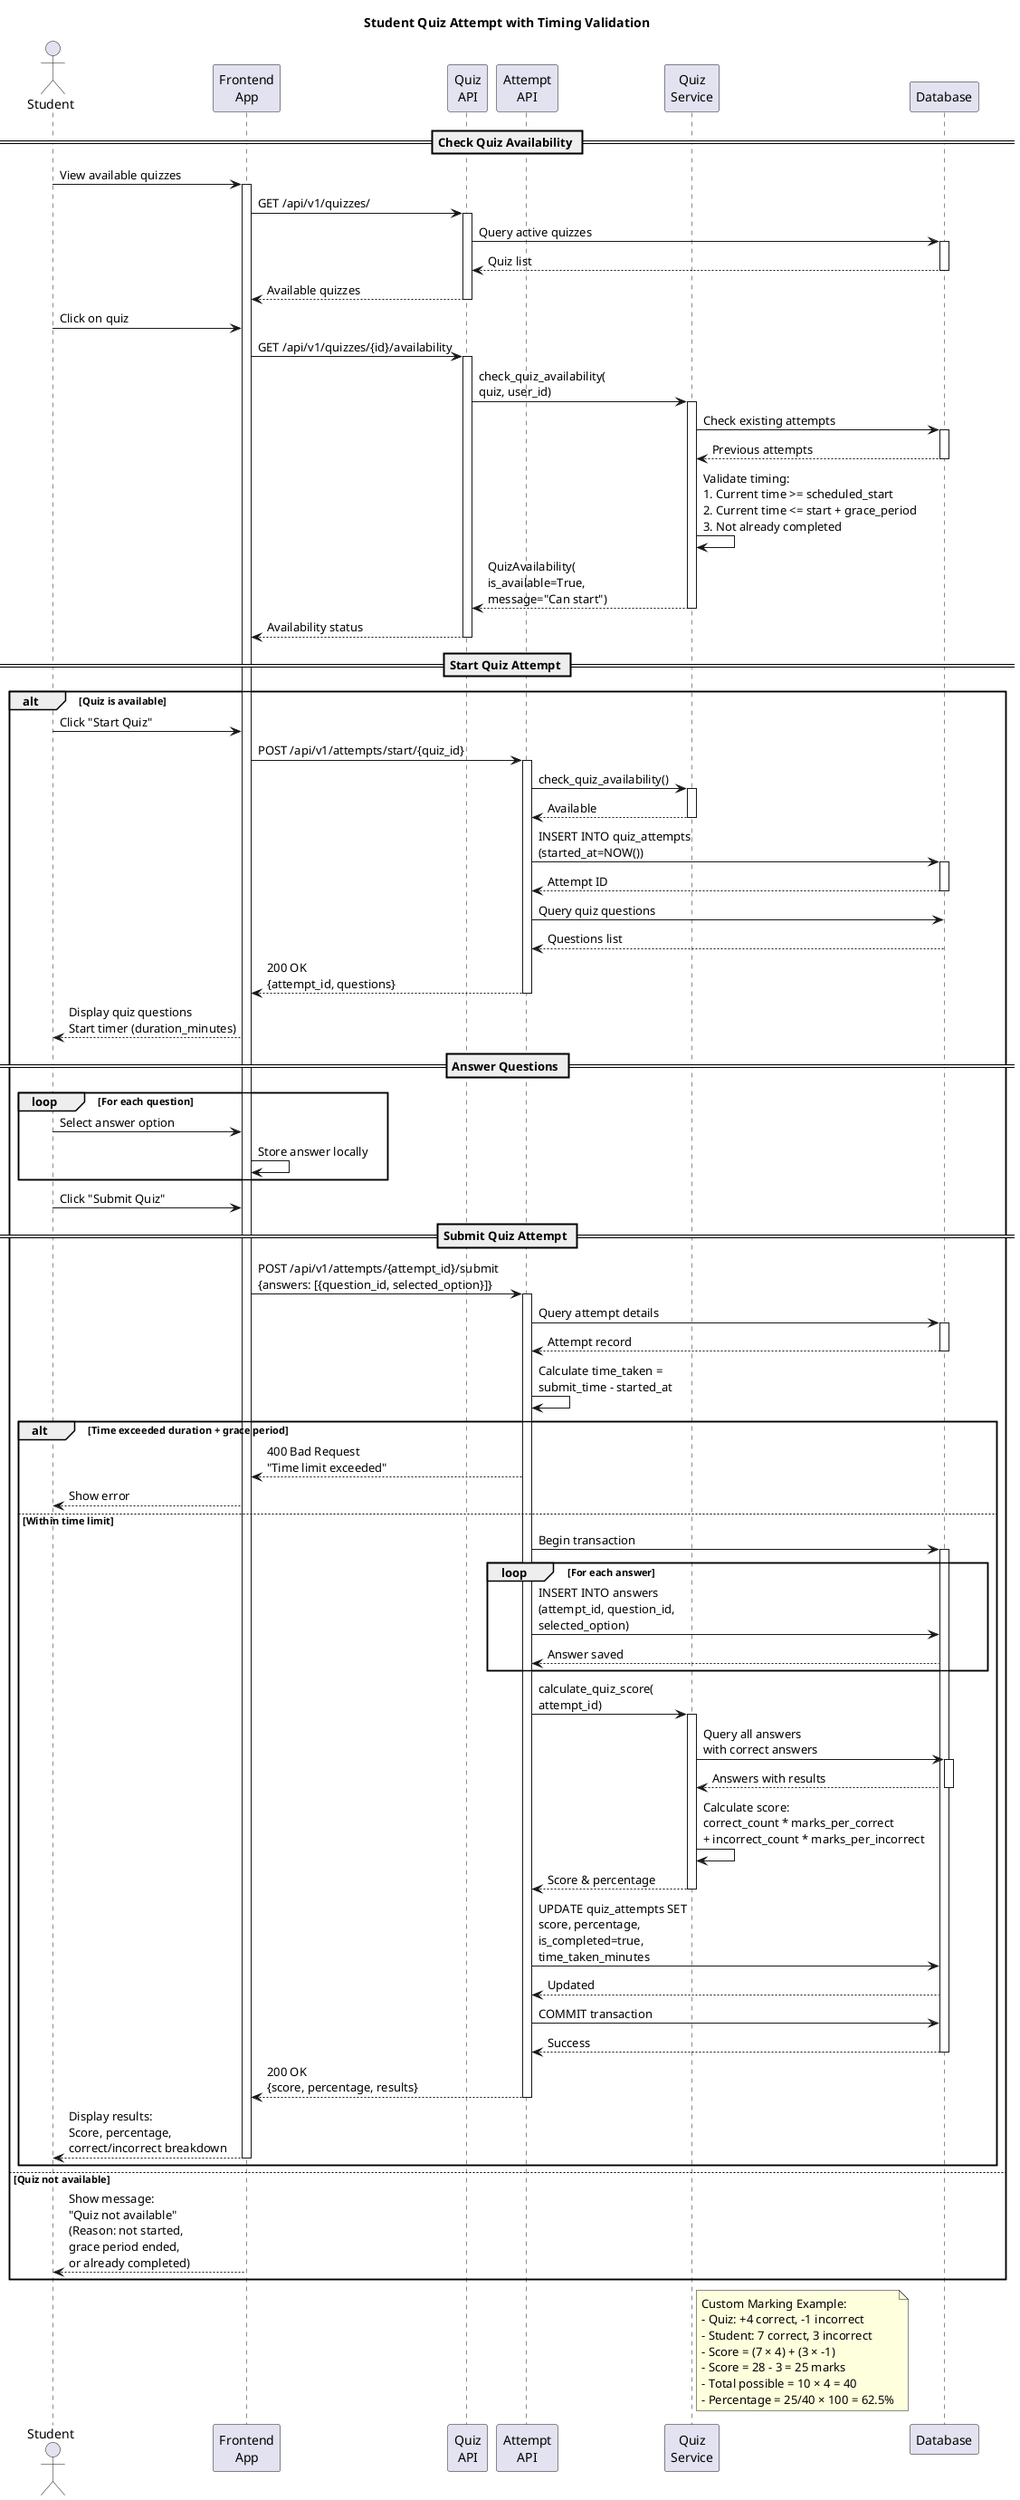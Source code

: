 @startuml Quiz Attempt Sequence

title Student Quiz Attempt with Timing Validation

actor Student
participant "Frontend\nApp" as Frontend
participant "Quiz\nAPI" as QuizAPI
participant "Attempt\nAPI" as AttemptAPI
participant "Quiz\nService" as QuizService
participant "Database" as DB

== Check Quiz Availability ==
Student -> Frontend: View available quizzes
activate Frontend

Frontend -> QuizAPI: GET /api/v1/quizzes/
activate QuizAPI
QuizAPI -> DB: Query active quizzes
activate DB
DB --> QuizAPI: Quiz list
deactivate DB
QuizAPI --> Frontend: Available quizzes
deactivate QuizAPI

Student -> Frontend: Click on quiz
Frontend -> QuizAPI: GET /api/v1/quizzes/{id}/availability
activate QuizAPI

QuizAPI -> QuizService: check_quiz_availability(\nquiz, user_id)
activate QuizService

QuizService -> DB: Check existing attempts
activate DB
DB --> QuizService: Previous attempts
deactivate DB

QuizService -> QuizService: Validate timing:\n1. Current time >= scheduled_start\n2. Current time <= start + grace_period\n3. Not already completed

QuizService --> QuizAPI: QuizAvailability(\nis_available=True,\nmessage="Can start")
deactivate QuizService

QuizAPI --> Frontend: Availability status
deactivate QuizAPI

== Start Quiz Attempt ==
alt Quiz is available
    Student -> Frontend: Click "Start Quiz"
    
    Frontend -> AttemptAPI: POST /api/v1/attempts/start/{quiz_id}
    activate AttemptAPI
    
    AttemptAPI -> QuizService: check_quiz_availability()
    activate QuizService
    QuizService --> AttemptAPI: Available
    deactivate QuizService
    
    AttemptAPI -> DB: INSERT INTO quiz_attempts\n(started_at=NOW())
    activate DB
    DB --> AttemptAPI: Attempt ID
    deactivate DB
    
    AttemptAPI -> DB: Query quiz questions
    DB --> AttemptAPI: Questions list
    deactivate DB
    
    AttemptAPI --> Frontend: 200 OK\n{attempt_id, questions}
    deactivate AttemptAPI
    
    Frontend --> Student: Display quiz questions\nStart timer (duration_minutes)
    
    == Answer Questions ==
    loop For each question
        Student -> Frontend: Select answer option
        Frontend -> Frontend: Store answer locally
    end
    
    Student -> Frontend: Click "Submit Quiz"
    
    == Submit Quiz Attempt ==
    Frontend -> AttemptAPI: POST /api/v1/attempts/{attempt_id}/submit\n{answers: [{question_id, selected_option}]}
    activate AttemptAPI
    
    AttemptAPI -> DB: Query attempt details
    activate DB
    DB --> AttemptAPI: Attempt record
    deactivate DB
    
    AttemptAPI -> AttemptAPI: Calculate time_taken =\nsubmit_time - started_at
    
    alt Time exceeded duration + grace period
        AttemptAPI --> Frontend: 400 Bad Request\n"Time limit exceeded"
        Frontend --> Student: Show error
    else Within time limit
        AttemptAPI -> DB: Begin transaction
        activate DB
        
        loop For each answer
            AttemptAPI -> DB: INSERT INTO answers\n(attempt_id, question_id,\nselected_option)
            DB --> AttemptAPI: Answer saved
        end
        
        AttemptAPI -> QuizService: calculate_quiz_score(\nattempt_id)
        activate QuizService
        
        QuizService -> DB: Query all answers\nwith correct answers
        activate DB
        DB --> QuizService: Answers with results
        deactivate DB
        
        QuizService -> QuizService: Calculate score:\ncorrect_count * marks_per_correct\n+ incorrect_count * marks_per_incorrect
        
        QuizService --> AttemptAPI: Score & percentage
        deactivate QuizService
        
        AttemptAPI -> DB: UPDATE quiz_attempts SET\nscore, percentage,\nis_completed=true,\ntime_taken_minutes
        DB --> AttemptAPI: Updated
        
        AttemptAPI -> DB: COMMIT transaction
        DB --> AttemptAPI: Success
        deactivate DB
        
        AttemptAPI --> Frontend: 200 OK\n{score, percentage, results}
        deactivate AttemptAPI
        
        Frontend --> Student: Display results:\nScore, percentage,\ncorrect/incorrect breakdown
        deactivate Frontend
    end
    
else Quiz not available
    Frontend --> Student: Show message:\n"Quiz not available"\n(Reason: not started,\ngrace period ended,\nor already completed)
end

note right of QuizService
    Custom Marking Example:
    - Quiz: +4 correct, -1 incorrect
    - Student: 7 correct, 3 incorrect
    - Score = (7 × 4) + (3 × -1)
    - Score = 28 - 3 = 25 marks
    - Total possible = 10 × 4 = 40
    - Percentage = 25/40 × 100 = 62.5%
end note

@enduml
